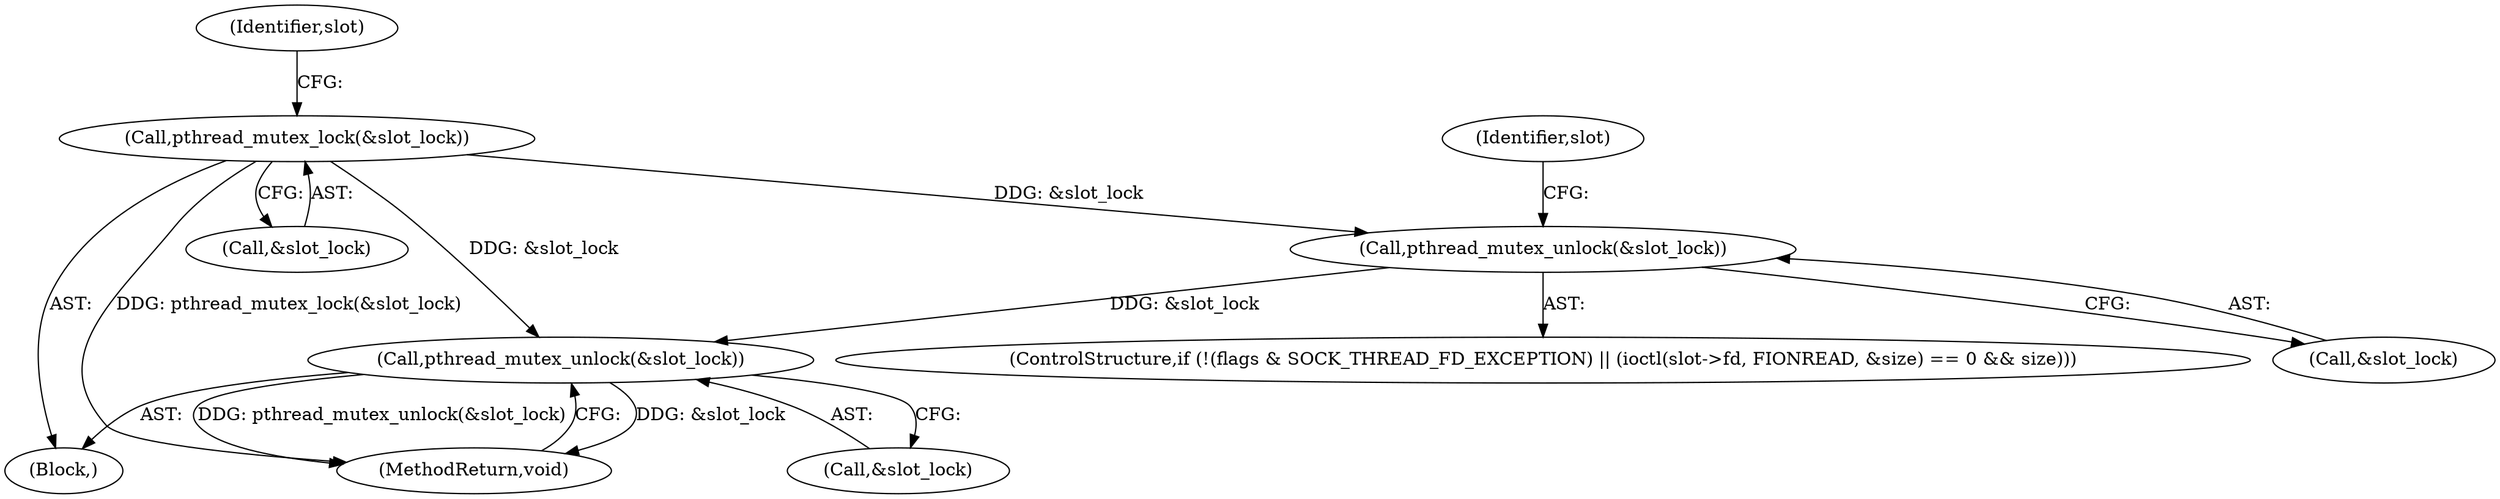 digraph "1_Android_472271b153c5dc53c28beac55480a8d8434b2d5c_34@API" {
"1000105" [label="(Call,pthread_mutex_lock(&slot_lock))"];
"1000161" [label="(Call,pthread_mutex_unlock(&slot_lock))"];
"1000243" [label="(Call,pthread_mutex_unlock(&slot_lock))"];
"1000166" [label="(Identifier,slot)"];
"1000104" [label="(Block,)"];
"1000162" [label="(Call,&slot_lock)"];
"1000110" [label="(Identifier,slot)"];
"1000105" [label="(Call,pthread_mutex_lock(&slot_lock))"];
"1000243" [label="(Call,pthread_mutex_unlock(&slot_lock))"];
"1000161" [label="(Call,pthread_mutex_unlock(&slot_lock))"];
"1000246" [label="(MethodReturn,void)"];
"1000106" [label="(Call,&slot_lock)"];
"1000244" [label="(Call,&slot_lock)"];
"1000144" [label="(ControlStructure,if (!(flags & SOCK_THREAD_FD_EXCEPTION) || (ioctl(slot->fd, FIONREAD, &size) == 0 && size)))"];
"1000105" -> "1000104"  [label="AST: "];
"1000105" -> "1000106"  [label="CFG: "];
"1000106" -> "1000105"  [label="AST: "];
"1000110" -> "1000105"  [label="CFG: "];
"1000105" -> "1000246"  [label="DDG: pthread_mutex_lock(&slot_lock)"];
"1000105" -> "1000161"  [label="DDG: &slot_lock"];
"1000105" -> "1000243"  [label="DDG: &slot_lock"];
"1000161" -> "1000144"  [label="AST: "];
"1000161" -> "1000162"  [label="CFG: "];
"1000162" -> "1000161"  [label="AST: "];
"1000166" -> "1000161"  [label="CFG: "];
"1000161" -> "1000243"  [label="DDG: &slot_lock"];
"1000243" -> "1000104"  [label="AST: "];
"1000243" -> "1000244"  [label="CFG: "];
"1000244" -> "1000243"  [label="AST: "];
"1000246" -> "1000243"  [label="CFG: "];
"1000243" -> "1000246"  [label="DDG: &slot_lock"];
"1000243" -> "1000246"  [label="DDG: pthread_mutex_unlock(&slot_lock)"];
}
